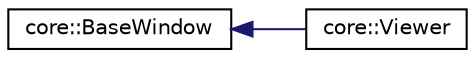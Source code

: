 digraph "Graphical Class Hierarchy"
{
 // LATEX_PDF_SIZE
  edge [fontname="Helvetica",fontsize="10",labelfontname="Helvetica",labelfontsize="10"];
  node [fontname="Helvetica",fontsize="10",shape=record];
  rankdir="LR";
  Node0 [label="core::BaseWindow",height=0.2,width=0.4,color="black", fillcolor="white", style="filled",URL="$d5/d7d/classcore_1_1BaseWindow.html",tooltip=" "];
  Node0 -> Node1 [dir="back",color="midnightblue",fontsize="10",style="solid",fontname="Helvetica"];
  Node1 [label="core::Viewer",height=0.2,width=0.4,color="black", fillcolor="white", style="filled",URL="$d4/dcb/classcore_1_1Viewer.html",tooltip=" "];
}
